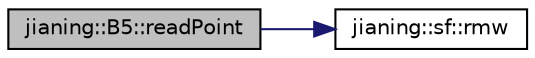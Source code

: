 digraph "jianing::B5::readPoint"
{
 // LATEX_PDF_SIZE
  edge [fontname="Helvetica",fontsize="10",labelfontname="Helvetica",labelfontsize="10"];
  node [fontname="Helvetica",fontsize="10",shape=record];
  rankdir="LR";
  Node1 [label="jianing::B5::readPoint",height=0.2,width=0.4,color="black", fillcolor="grey75", style="filled", fontcolor="black",tooltip=" "];
  Node1 -> Node2 [color="midnightblue",fontsize="10",style="solid",fontname="Helvetica"];
  Node2 [label="jianing::sf::rmw",height=0.2,width=0.4,color="black", fillcolor="white", style="filled",URL="$namespacejianing_1_1sf.html#a040549ec1e58f8dd3c76bc0543dbc994",tooltip=" "];
}
